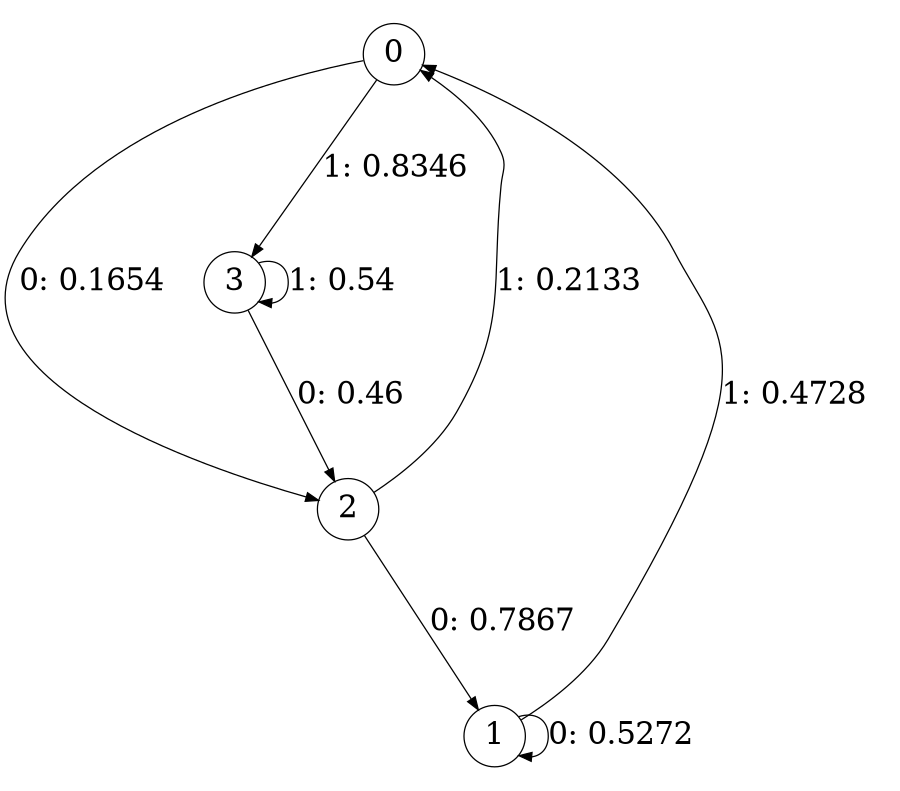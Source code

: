 digraph "ch2concat_phase3_L2" {
size = "6,8.5";
ratio = "fill";
node [shape = circle];
node [fontsize = 24];
edge [fontsize = 24];
0 -> 2 [label = "0: 0.1654   "];
0 -> 3 [label = "1: 0.8346   "];
1 -> 1 [label = "0: 0.5272   "];
1 -> 0 [label = "1: 0.4728   "];
2 -> 1 [label = "0: 0.7867   "];
2 -> 0 [label = "1: 0.2133   "];
3 -> 2 [label = "0: 0.46     "];
3 -> 3 [label = "1: 0.54     "];
}